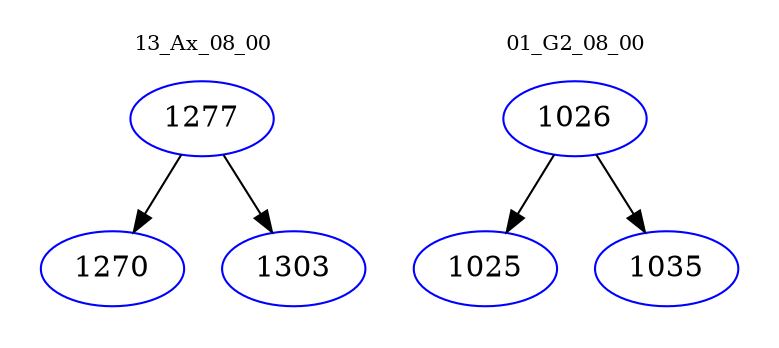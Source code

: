 digraph{
subgraph cluster_0 {
color = white
label = "13_Ax_08_00";
fontsize=10;
T0_1277 [label="1277", color="blue"]
T0_1277 -> T0_1270 [color="black"]
T0_1270 [label="1270", color="blue"]
T0_1277 -> T0_1303 [color="black"]
T0_1303 [label="1303", color="blue"]
}
subgraph cluster_1 {
color = white
label = "01_G2_08_00";
fontsize=10;
T1_1026 [label="1026", color="blue"]
T1_1026 -> T1_1025 [color="black"]
T1_1025 [label="1025", color="blue"]
T1_1026 -> T1_1035 [color="black"]
T1_1035 [label="1035", color="blue"]
}
}
